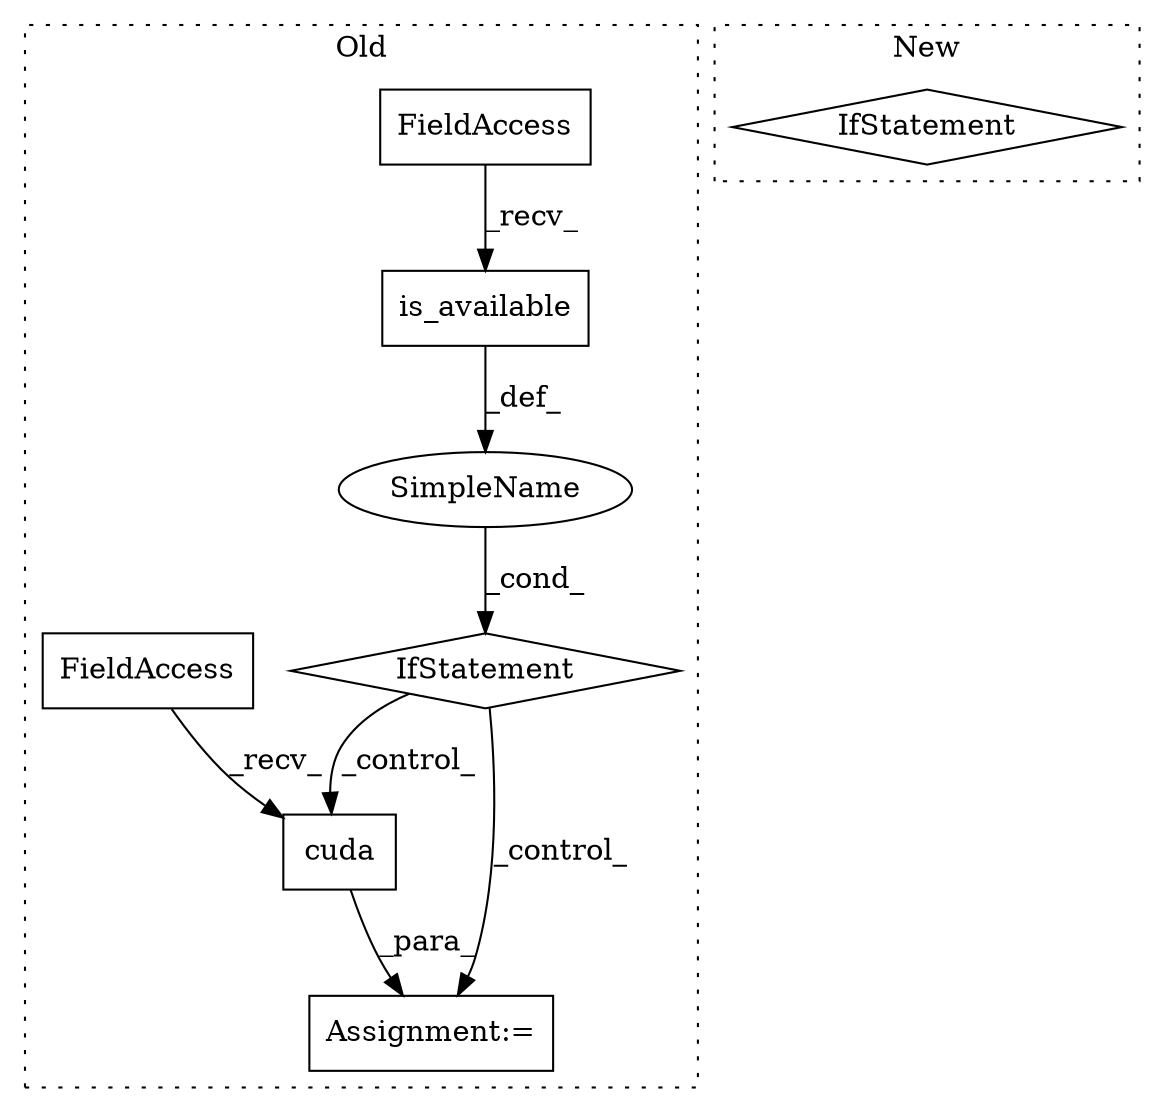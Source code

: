 digraph G {
subgraph cluster0 {
1 [label="is_available" a="32" s="4059" l="14" shape="box"];
3 [label="FieldAccess" a="22" s="4048" l="10" shape="box"];
4 [label="IfStatement" a="25" s="4044,4073" l="4,2" shape="diamond"];
5 [label="Assignment:=" a="7" s="4091" l="1" shape="box"];
6 [label="SimpleName" a="42" s="" l="" shape="ellipse"];
7 [label="cuda" a="32" s="4099" l="6" shape="box"];
8 [label="FieldAccess" a="22" s="4092" l="6" shape="box"];
label = "Old";
style="dotted";
}
subgraph cluster1 {
2 [label="IfStatement" a="25" s="3951" l="3" shape="diamond"];
label = "New";
style="dotted";
}
1 -> 6 [label="_def_"];
3 -> 1 [label="_recv_"];
4 -> 5 [label="_control_"];
4 -> 7 [label="_control_"];
6 -> 4 [label="_cond_"];
7 -> 5 [label="_para_"];
8 -> 7 [label="_recv_"];
}